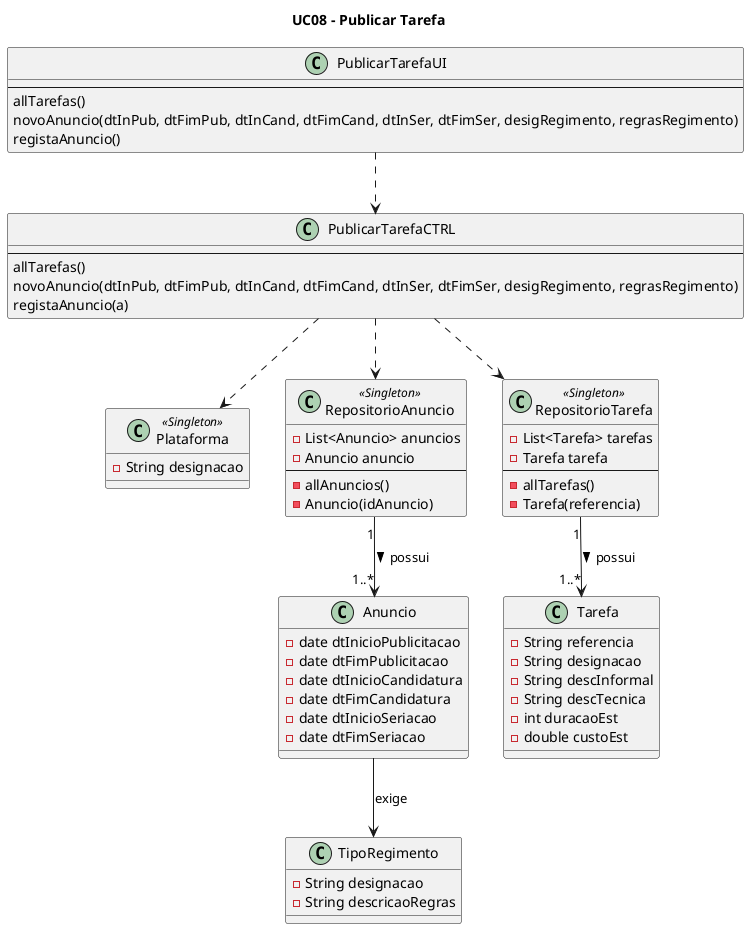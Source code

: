 @startuml
title UC08 - Publicar Tarefa

class Plataforma <<Singleton>> {
    -String designacao
}

class PublicarTarefaUI{
    --
    allTarefas()
    novoAnuncio(dtInPub, dtFimPub, dtInCand, dtFimCand, dtInSer, dtFimSer, desigRegimento, regrasRegimento)
    registaAnuncio()
}

class PublicarTarefaCTRL{
   --
   allTarefas()
   novoAnuncio(dtInPub, dtFimPub, dtInCand, dtFimCand, dtInSer, dtFimSer, desigRegimento, regrasRegimento)
   registaAnuncio(a)
}

class Anuncio{
    -date dtInicioPublicitacao
    -date dtFimPublicitacao
    -date dtInicioCandidatura
    -date dtFimCandidatura
    -date dtInicioSeriacao
    -date dtFimSeriacao
}

class Tarefa{
  -String referencia
  -String designacao
  -String descInformal
  -String descTecnica
  -int duracaoEst
  -double custoEst 
}

class TipoRegimento{
  -String designacao
  -String descricaoRegras
}

class RepositorioAnuncio <<Singleton>>{
    -List<Anuncio> anuncios
    -Anuncio anuncio
    --
    -allAnuncios()
    -Anuncio(idAnuncio)
}

class RepositorioTarefa <<Singleton>>{
    -List<Tarefa> tarefas
    -Tarefa tarefa
    --
    -allTarefas()
    -Tarefa(referencia)    
}

PublicarTarefaUI ..> PublicarTarefaCTRL
PublicarTarefaCTRL ..> Plataforma
PublicarTarefaCTRL ..> RepositorioTarefa
PublicarTarefaCTRL ..> RepositorioAnuncio

RepositorioTarefa "1" --> "1..*" Tarefa: possui >
RepositorioAnuncio "1" --> "1..*"  Anuncio: possui >
Anuncio --> TipoRegimento: exige

@enduml